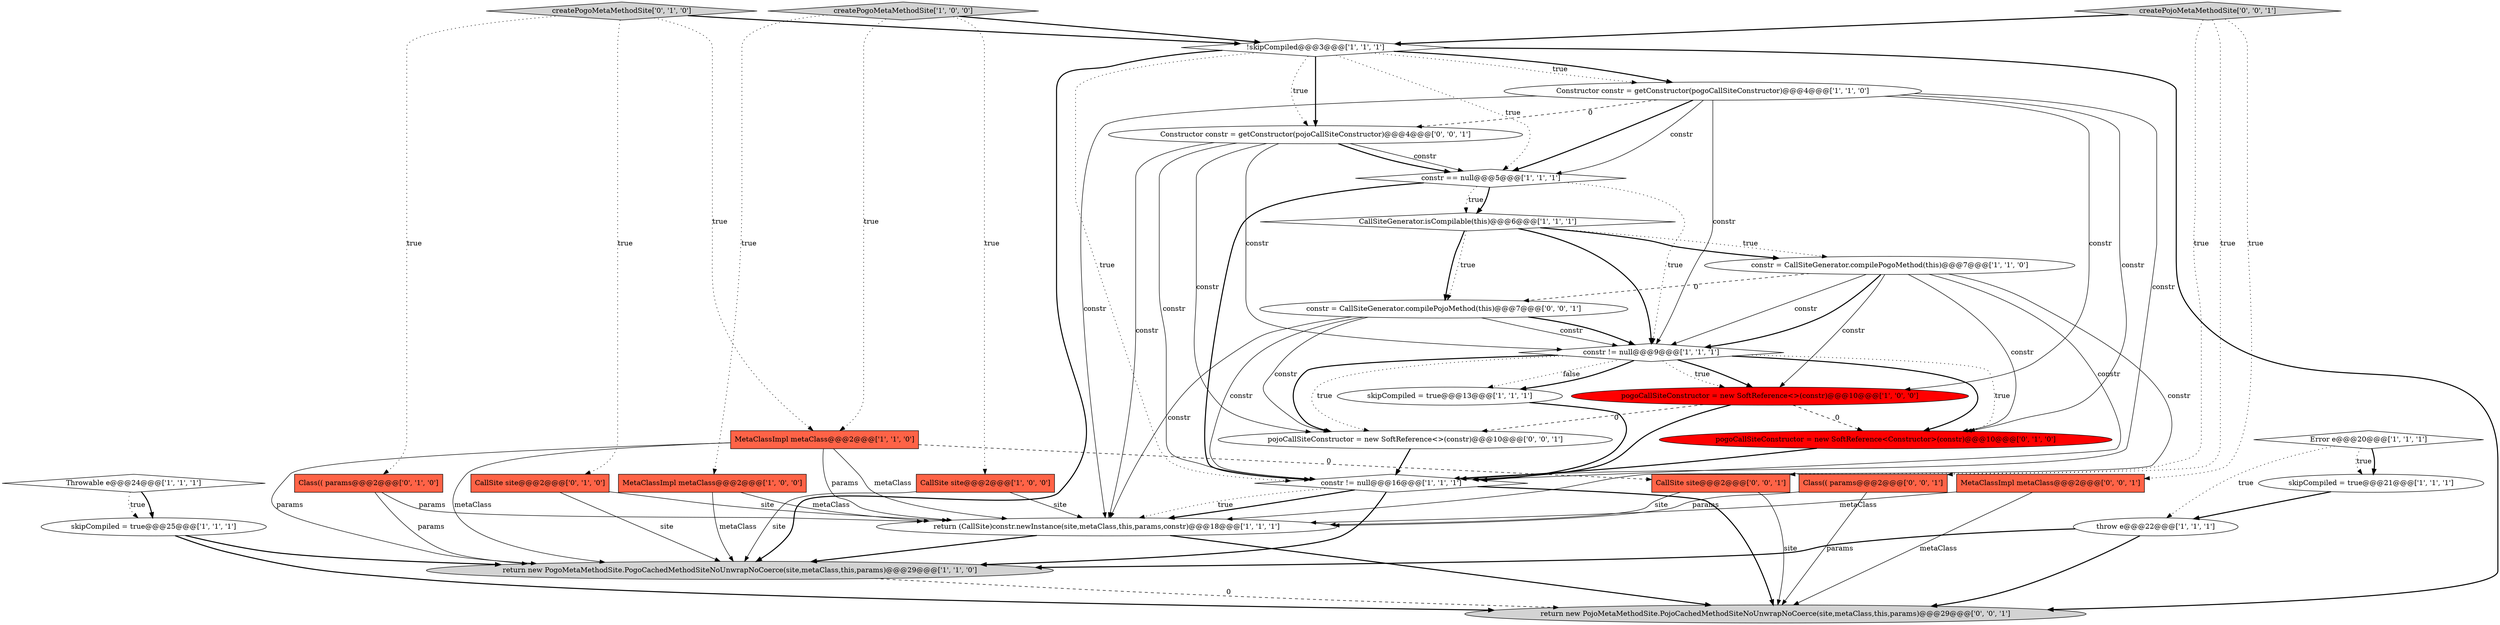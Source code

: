 digraph {
12 [style = filled, label = "skipCompiled = true@@@21@@@['1', '1', '1']", fillcolor = white, shape = ellipse image = "AAA0AAABBB1BBB"];
17 [style = filled, label = "!skipCompiled@@@3@@@['1', '1', '1']", fillcolor = white, shape = diamond image = "AAA0AAABBB1BBB"];
3 [style = filled, label = "return new PogoMetaMethodSite.PogoCachedMethodSiteNoUnwrapNoCoerce(site,metaClass,this,params)@@@29@@@['1', '1', '0']", fillcolor = lightgray, shape = ellipse image = "AAA0AAABBB1BBB"];
16 [style = filled, label = "constr == null@@@5@@@['1', '1', '1']", fillcolor = white, shape = diamond image = "AAA0AAABBB1BBB"];
5 [style = filled, label = "constr != null@@@16@@@['1', '1', '1']", fillcolor = white, shape = diamond image = "AAA0AAABBB1BBB"];
28 [style = filled, label = "Constructor constr = getConstructor(pojoCallSiteConstructor)@@@4@@@['0', '0', '1']", fillcolor = white, shape = ellipse image = "AAA0AAABBB3BBB"];
0 [style = filled, label = "return (CallSite)constr.newInstance(site,metaClass,this,params,constr)@@@18@@@['1', '1', '1']", fillcolor = white, shape = ellipse image = "AAA0AAABBB1BBB"];
22 [style = filled, label = "createPogoMetaMethodSite['0', '1', '0']", fillcolor = lightgray, shape = diamond image = "AAA0AAABBB2BBB"];
7 [style = filled, label = "Constructor constr = getConstructor(pogoCallSiteConstructor)@@@4@@@['1', '1', '0']", fillcolor = white, shape = ellipse image = "AAA0AAABBB1BBB"];
15 [style = filled, label = "CallSite site@@@2@@@['1', '0', '0']", fillcolor = tomato, shape = box image = "AAA0AAABBB1BBB"];
29 [style = filled, label = "constr = CallSiteGenerator.compilePojoMethod(this)@@@7@@@['0', '0', '1']", fillcolor = white, shape = ellipse image = "AAA0AAABBB3BBB"];
10 [style = filled, label = "constr = CallSiteGenerator.compilePogoMethod(this)@@@7@@@['1', '1', '0']", fillcolor = white, shape = ellipse image = "AAA0AAABBB1BBB"];
9 [style = filled, label = "createPogoMetaMethodSite['1', '0', '0']", fillcolor = lightgray, shape = diamond image = "AAA0AAABBB1BBB"];
11 [style = filled, label = "skipCompiled = true@@@13@@@['1', '1', '1']", fillcolor = white, shape = ellipse image = "AAA0AAABBB1BBB"];
4 [style = filled, label = "constr != null@@@9@@@['1', '1', '1']", fillcolor = white, shape = diamond image = "AAA0AAABBB1BBB"];
2 [style = filled, label = "CallSiteGenerator.isCompilable(this)@@@6@@@['1', '1', '1']", fillcolor = white, shape = diamond image = "AAA0AAABBB1BBB"];
20 [style = filled, label = "CallSite site@@@2@@@['0', '1', '0']", fillcolor = tomato, shape = box image = "AAA0AAABBB2BBB"];
25 [style = filled, label = "createPojoMetaMethodSite['0', '0', '1']", fillcolor = lightgray, shape = diamond image = "AAA0AAABBB3BBB"];
18 [style = filled, label = "MetaClassImpl metaClass@@@2@@@['1', '1', '0']", fillcolor = tomato, shape = box image = "AAA0AAABBB1BBB"];
23 [style = filled, label = "pogoCallSiteConstructor = new SoftReference<Constructor>(constr)@@@10@@@['0', '1', '0']", fillcolor = red, shape = ellipse image = "AAA1AAABBB2BBB"];
30 [style = filled, label = "CallSite site@@@2@@@['0', '0', '1']", fillcolor = tomato, shape = box image = "AAA0AAABBB3BBB"];
8 [style = filled, label = "pogoCallSiteConstructor = new SoftReference<>(constr)@@@10@@@['1', '0', '0']", fillcolor = red, shape = ellipse image = "AAA1AAABBB1BBB"];
27 [style = filled, label = "MetaClassImpl metaClass@@@2@@@['0', '0', '1']", fillcolor = tomato, shape = box image = "AAA0AAABBB3BBB"];
26 [style = filled, label = "return new PojoMetaMethodSite.PojoCachedMethodSiteNoUnwrapNoCoerce(site,metaClass,this,params)@@@29@@@['0', '0', '1']", fillcolor = lightgray, shape = ellipse image = "AAA0AAABBB3BBB"];
24 [style = filled, label = "Class(( params@@@2@@@['0', '0', '1']", fillcolor = tomato, shape = box image = "AAA0AAABBB3BBB"];
31 [style = filled, label = "pojoCallSiteConstructor = new SoftReference<>(constr)@@@10@@@['0', '0', '1']", fillcolor = white, shape = ellipse image = "AAA0AAABBB3BBB"];
14 [style = filled, label = "Throwable e@@@24@@@['1', '1', '1']", fillcolor = white, shape = diamond image = "AAA0AAABBB1BBB"];
13 [style = filled, label = "MetaClassImpl metaClass@@@2@@@['1', '0', '0']", fillcolor = tomato, shape = box image = "AAA0AAABBB1BBB"];
21 [style = filled, label = "Class(( params@@@2@@@['0', '1', '0']", fillcolor = tomato, shape = box image = "AAA0AAABBB2BBB"];
6 [style = filled, label = "skipCompiled = true@@@25@@@['1', '1', '1']", fillcolor = white, shape = ellipse image = "AAA0AAABBB1BBB"];
19 [style = filled, label = "Error e@@@20@@@['1', '1', '1']", fillcolor = white, shape = diamond image = "AAA0AAABBB1BBB"];
1 [style = filled, label = "throw e@@@22@@@['1', '1', '1']", fillcolor = white, shape = ellipse image = "AAA0AAABBB1BBB"];
5->3 [style = bold, label=""];
6->3 [style = bold, label=""];
18->3 [style = solid, label="params"];
18->30 [style = dashed, label="0"];
8->23 [style = dashed, label="0"];
10->23 [style = solid, label="constr"];
7->0 [style = solid, label="constr"];
7->16 [style = solid, label="constr"];
15->0 [style = solid, label="site"];
10->5 [style = solid, label="constr"];
28->16 [style = solid, label="constr"];
5->0 [style = bold, label=""];
7->16 [style = bold, label=""];
20->3 [style = solid, label="site"];
7->23 [style = solid, label="constr"];
4->8 [style = bold, label=""];
18->0 [style = solid, label="params"];
9->15 [style = dotted, label="true"];
2->10 [style = dotted, label="true"];
0->3 [style = bold, label=""];
10->4 [style = solid, label="constr"];
7->4 [style = solid, label="constr"];
2->29 [style = dotted, label="true"];
19->12 [style = bold, label=""];
10->0 [style = solid, label="constr"];
4->23 [style = dotted, label="true"];
31->5 [style = bold, label=""];
9->17 [style = bold, label=""];
10->29 [style = dashed, label="0"];
29->31 [style = solid, label="constr"];
16->4 [style = dotted, label="true"];
12->1 [style = bold, label=""];
2->4 [style = bold, label=""];
21->3 [style = solid, label="params"];
17->16 [style = dotted, label="true"];
22->20 [style = dotted, label="true"];
18->3 [style = solid, label="metaClass"];
21->0 [style = solid, label="params"];
9->13 [style = dotted, label="true"];
22->17 [style = bold, label=""];
13->3 [style = solid, label="metaClass"];
29->4 [style = solid, label="constr"];
14->6 [style = bold, label=""];
4->23 [style = bold, label=""];
22->21 [style = dotted, label="true"];
15->3 [style = solid, label="site"];
19->1 [style = dotted, label="true"];
6->26 [style = bold, label=""];
22->18 [style = dotted, label="true"];
23->5 [style = bold, label=""];
3->26 [style = dashed, label="0"];
7->8 [style = solid, label="constr"];
18->0 [style = solid, label="metaClass"];
24->26 [style = solid, label="params"];
1->3 [style = bold, label=""];
29->5 [style = solid, label="constr"];
5->26 [style = bold, label=""];
19->12 [style = dotted, label="true"];
25->24 [style = dotted, label="true"];
5->0 [style = dotted, label="true"];
2->10 [style = bold, label=""];
25->17 [style = bold, label=""];
4->31 [style = bold, label=""];
11->5 [style = bold, label=""];
29->0 [style = solid, label="constr"];
4->31 [style = dotted, label="true"];
7->28 [style = dashed, label="0"];
13->0 [style = solid, label="metaClass"];
17->28 [style = dotted, label="true"];
17->3 [style = bold, label=""];
16->5 [style = bold, label=""];
10->8 [style = solid, label="constr"];
28->31 [style = solid, label="constr"];
14->6 [style = dotted, label="true"];
7->5 [style = solid, label="constr"];
27->0 [style = solid, label="metaClass"];
17->26 [style = bold, label=""];
29->4 [style = bold, label=""];
16->2 [style = dotted, label="true"];
0->26 [style = bold, label=""];
28->0 [style = solid, label="constr"];
20->0 [style = solid, label="site"];
4->8 [style = dotted, label="true"];
24->0 [style = solid, label="params"];
16->2 [style = bold, label=""];
1->26 [style = bold, label=""];
28->16 [style = bold, label=""];
30->26 [style = solid, label="site"];
4->11 [style = dotted, label="false"];
17->7 [style = bold, label=""];
28->4 [style = solid, label="constr"];
17->28 [style = bold, label=""];
8->5 [style = bold, label=""];
30->0 [style = solid, label="site"];
27->26 [style = solid, label="metaClass"];
10->4 [style = bold, label=""];
9->18 [style = dotted, label="true"];
17->7 [style = dotted, label="true"];
8->31 [style = dashed, label="0"];
25->27 [style = dotted, label="true"];
4->11 [style = bold, label=""];
25->30 [style = dotted, label="true"];
2->29 [style = bold, label=""];
28->5 [style = solid, label="constr"];
17->5 [style = dotted, label="true"];
}

